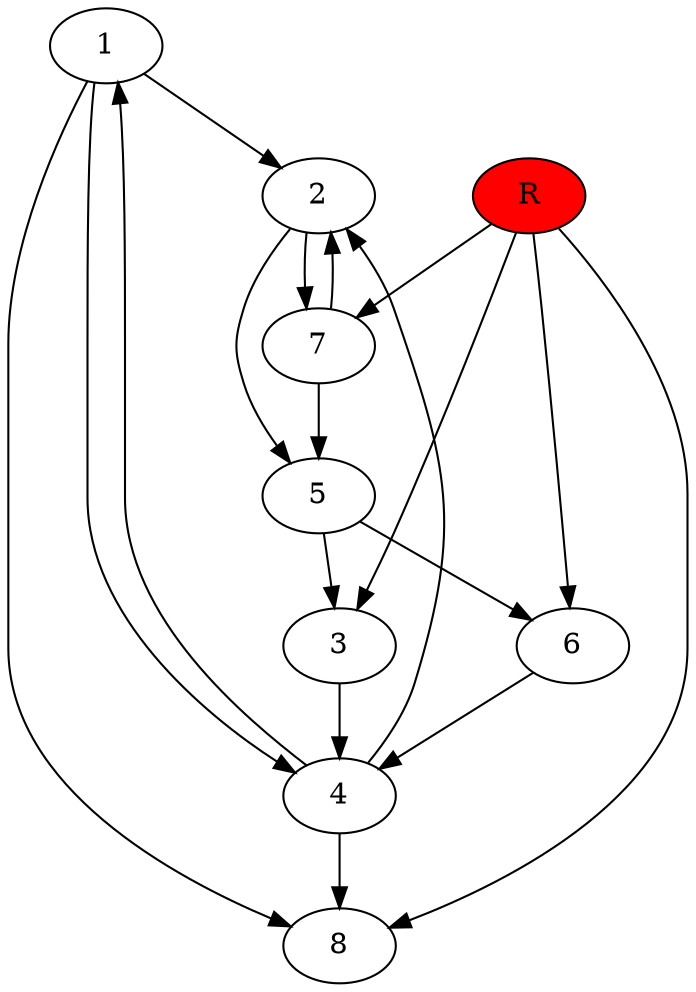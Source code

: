 digraph prb819 {
	1
	2
	3
	4
	5
	6
	7
	8
	R [fillcolor="#ff0000" style=filled]
	1 -> 2
	1 -> 4
	1 -> 8
	2 -> 5
	2 -> 7
	3 -> 4
	4 -> 1
	4 -> 2
	4 -> 8
	5 -> 3
	5 -> 6
	6 -> 4
	7 -> 2
	7 -> 5
	R -> 3
	R -> 6
	R -> 7
	R -> 8
}
